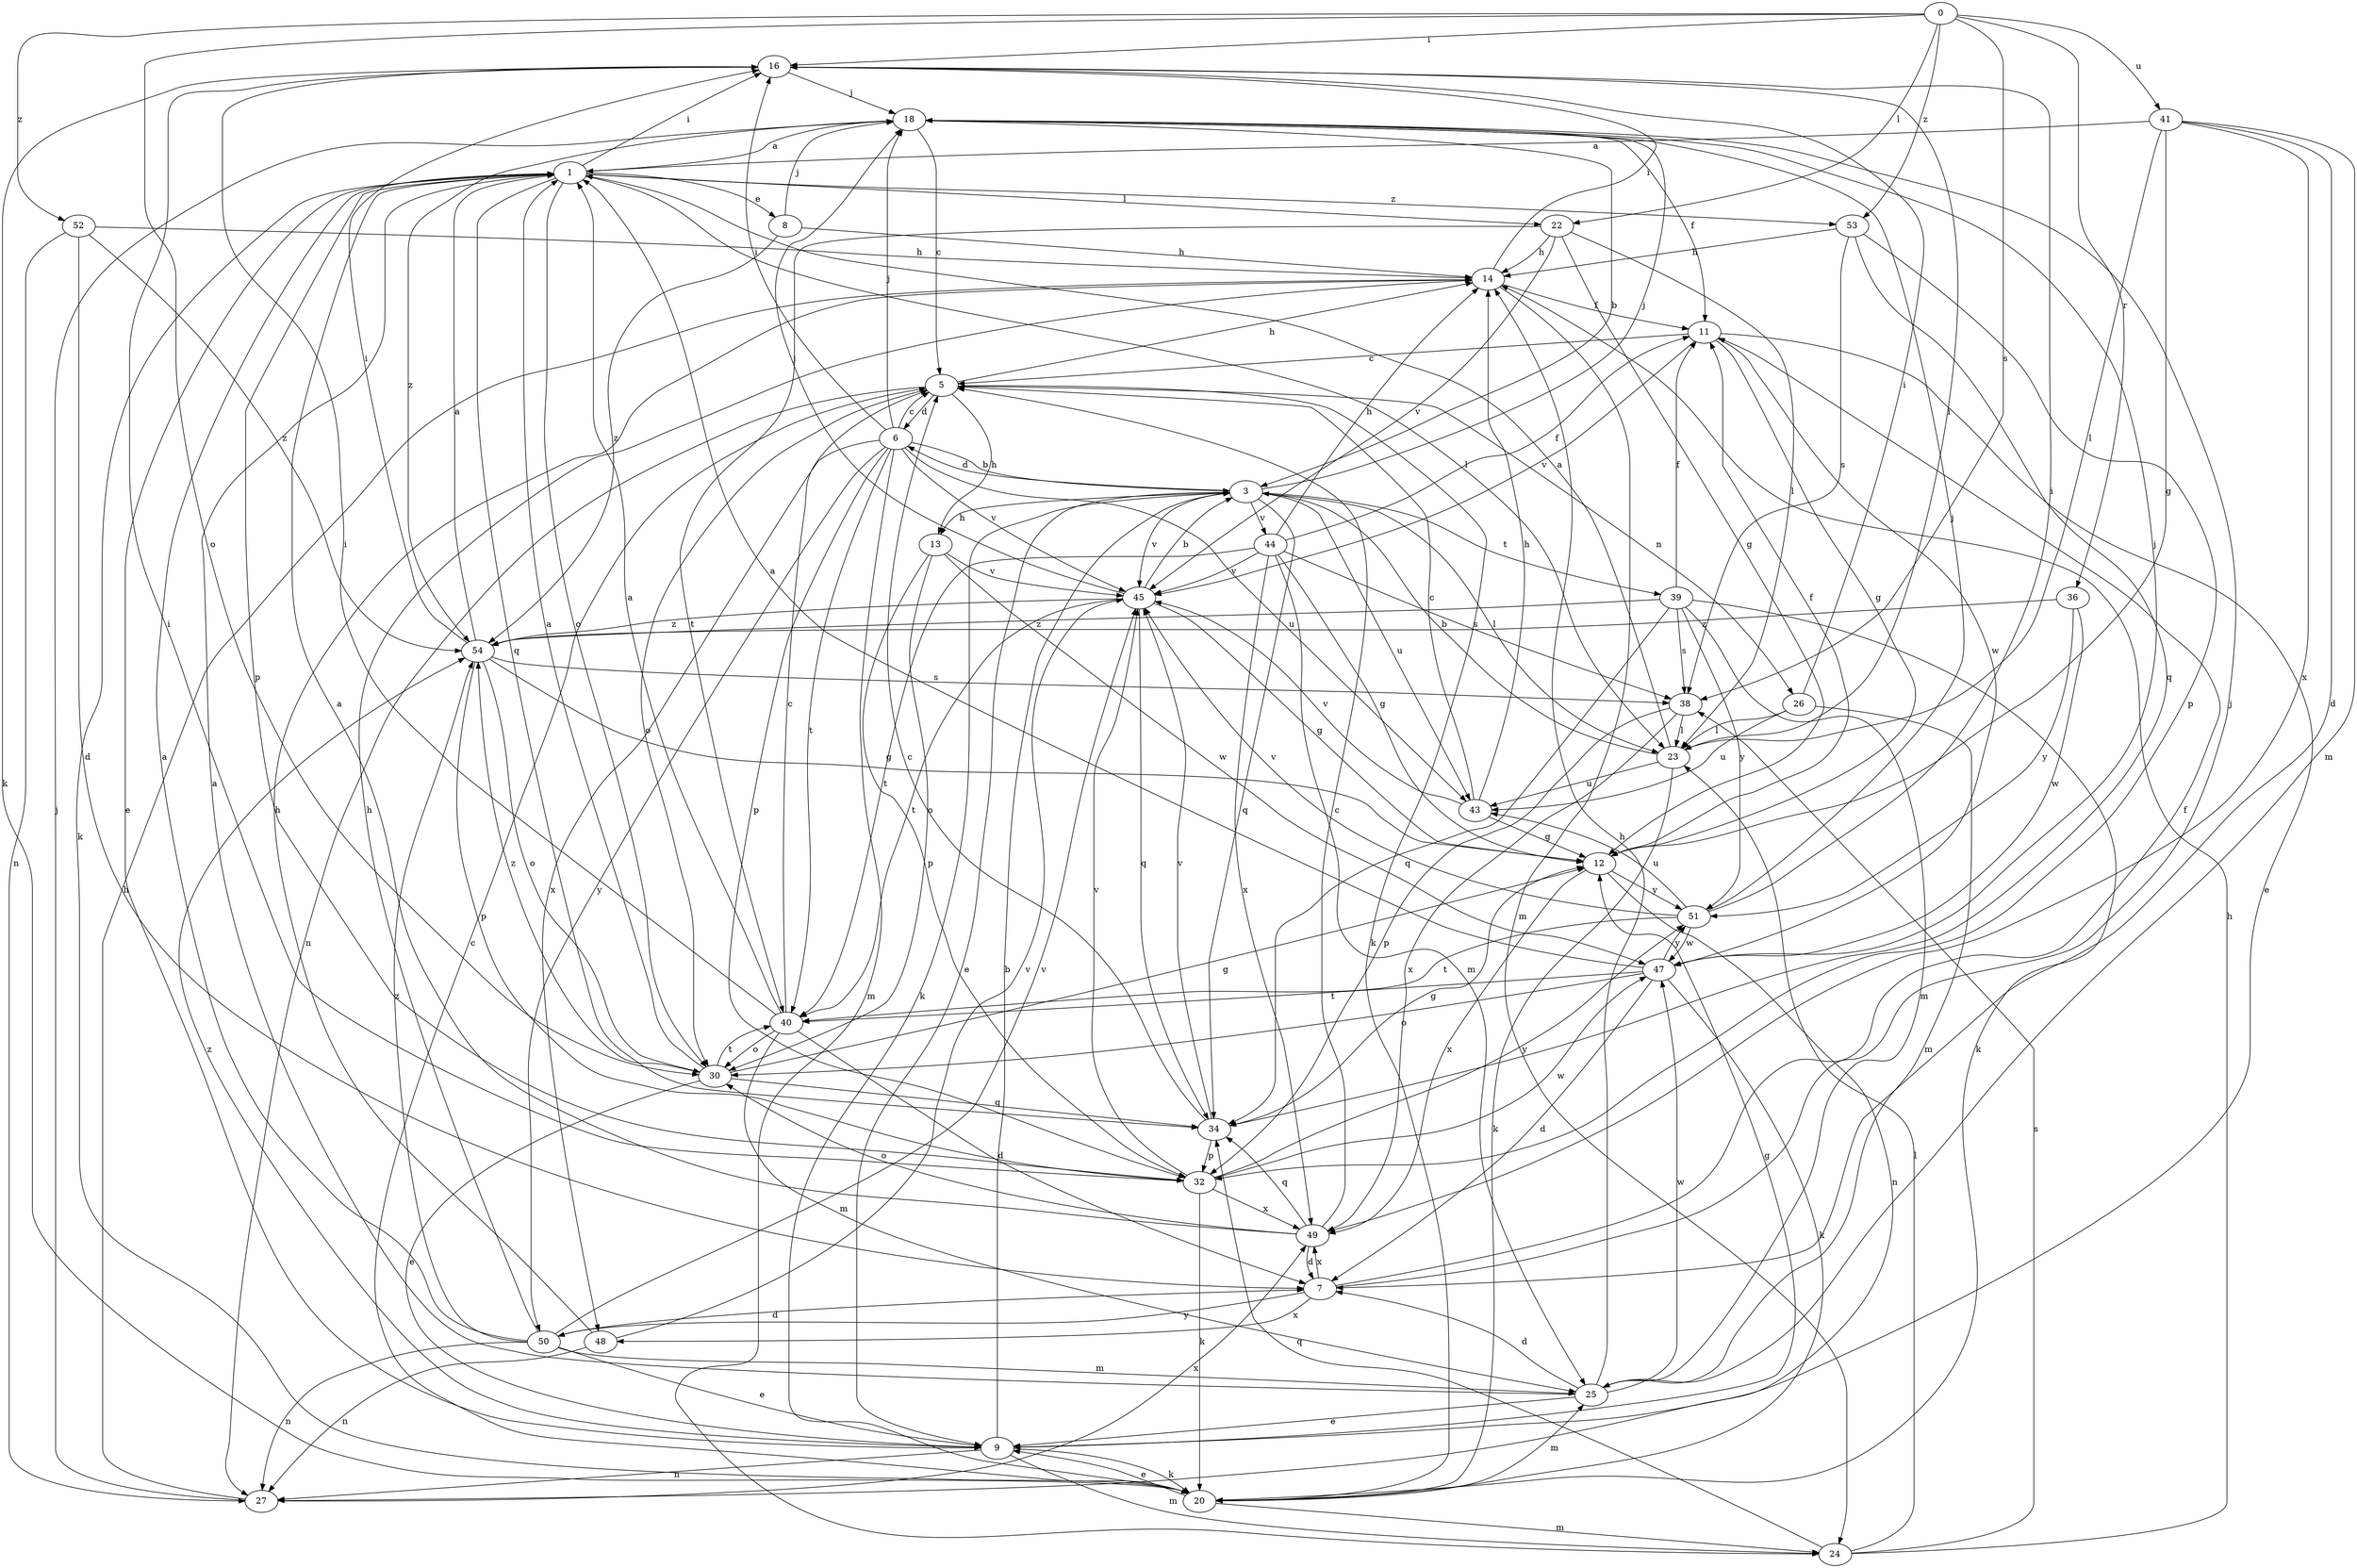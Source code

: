 strict digraph  {
0;
1;
3;
5;
6;
7;
8;
9;
11;
12;
13;
14;
16;
18;
20;
22;
23;
24;
25;
26;
27;
30;
32;
34;
36;
38;
39;
40;
41;
43;
44;
45;
47;
48;
49;
50;
51;
52;
53;
54;
0 -> 16  [label=i];
0 -> 22  [label=l];
0 -> 30  [label=o];
0 -> 36  [label=r];
0 -> 38  [label=s];
0 -> 41  [label=u];
0 -> 52  [label=z];
0 -> 53  [label=z];
1 -> 8  [label=e];
1 -> 9  [label=e];
1 -> 16  [label=i];
1 -> 20  [label=k];
1 -> 22  [label=l];
1 -> 23  [label=l];
1 -> 30  [label=o];
1 -> 32  [label=p];
1 -> 34  [label=q];
1 -> 53  [label=z];
3 -> 6  [label=d];
3 -> 9  [label=e];
3 -> 13  [label=h];
3 -> 18  [label=j];
3 -> 20  [label=k];
3 -> 23  [label=l];
3 -> 34  [label=q];
3 -> 39  [label=t];
3 -> 43  [label=u];
3 -> 44  [label=v];
3 -> 45  [label=v];
5 -> 6  [label=d];
5 -> 13  [label=h];
5 -> 14  [label=h];
5 -> 20  [label=k];
5 -> 26  [label=n];
5 -> 27  [label=n];
5 -> 30  [label=o];
6 -> 3  [label=b];
6 -> 5  [label=c];
6 -> 16  [label=i];
6 -> 18  [label=j];
6 -> 24  [label=m];
6 -> 32  [label=p];
6 -> 40  [label=t];
6 -> 43  [label=u];
6 -> 45  [label=v];
6 -> 48  [label=x];
6 -> 50  [label=y];
7 -> 11  [label=f];
7 -> 18  [label=j];
7 -> 48  [label=x];
7 -> 49  [label=x];
7 -> 50  [label=y];
8 -> 14  [label=h];
8 -> 18  [label=j];
8 -> 54  [label=z];
9 -> 3  [label=b];
9 -> 12  [label=g];
9 -> 20  [label=k];
9 -> 24  [label=m];
9 -> 27  [label=n];
9 -> 54  [label=z];
11 -> 5  [label=c];
11 -> 9  [label=e];
11 -> 12  [label=g];
11 -> 45  [label=v];
11 -> 47  [label=w];
12 -> 11  [label=f];
12 -> 27  [label=n];
12 -> 49  [label=x];
12 -> 51  [label=y];
13 -> 30  [label=o];
13 -> 32  [label=p];
13 -> 45  [label=v];
13 -> 47  [label=w];
14 -> 11  [label=f];
14 -> 16  [label=i];
14 -> 24  [label=m];
16 -> 18  [label=j];
16 -> 20  [label=k];
18 -> 1  [label=a];
18 -> 3  [label=b];
18 -> 5  [label=c];
18 -> 11  [label=f];
18 -> 54  [label=z];
20 -> 5  [label=c];
20 -> 9  [label=e];
20 -> 24  [label=m];
20 -> 25  [label=m];
22 -> 12  [label=g];
22 -> 14  [label=h];
22 -> 23  [label=l];
22 -> 40  [label=t];
22 -> 45  [label=v];
23 -> 1  [label=a];
23 -> 3  [label=b];
23 -> 16  [label=i];
23 -> 20  [label=k];
23 -> 43  [label=u];
24 -> 14  [label=h];
24 -> 23  [label=l];
24 -> 34  [label=q];
24 -> 38  [label=s];
25 -> 1  [label=a];
25 -> 7  [label=d];
25 -> 9  [label=e];
25 -> 14  [label=h];
25 -> 47  [label=w];
26 -> 16  [label=i];
26 -> 23  [label=l];
26 -> 25  [label=m];
26 -> 43  [label=u];
27 -> 14  [label=h];
27 -> 18  [label=j];
27 -> 49  [label=x];
30 -> 1  [label=a];
30 -> 9  [label=e];
30 -> 12  [label=g];
30 -> 34  [label=q];
30 -> 40  [label=t];
30 -> 54  [label=z];
32 -> 16  [label=i];
32 -> 20  [label=k];
32 -> 45  [label=v];
32 -> 47  [label=w];
32 -> 49  [label=x];
32 -> 51  [label=y];
34 -> 5  [label=c];
34 -> 12  [label=g];
34 -> 32  [label=p];
34 -> 45  [label=v];
36 -> 47  [label=w];
36 -> 51  [label=y];
36 -> 54  [label=z];
38 -> 23  [label=l];
38 -> 32  [label=p];
38 -> 49  [label=x];
39 -> 11  [label=f];
39 -> 20  [label=k];
39 -> 25  [label=m];
39 -> 34  [label=q];
39 -> 38  [label=s];
39 -> 51  [label=y];
39 -> 54  [label=z];
40 -> 1  [label=a];
40 -> 5  [label=c];
40 -> 7  [label=d];
40 -> 16  [label=i];
40 -> 25  [label=m];
40 -> 30  [label=o];
41 -> 1  [label=a];
41 -> 7  [label=d];
41 -> 12  [label=g];
41 -> 23  [label=l];
41 -> 25  [label=m];
41 -> 49  [label=x];
43 -> 5  [label=c];
43 -> 12  [label=g];
43 -> 14  [label=h];
43 -> 45  [label=v];
44 -> 11  [label=f];
44 -> 12  [label=g];
44 -> 14  [label=h];
44 -> 25  [label=m];
44 -> 38  [label=s];
44 -> 40  [label=t];
44 -> 45  [label=v];
44 -> 49  [label=x];
45 -> 3  [label=b];
45 -> 12  [label=g];
45 -> 18  [label=j];
45 -> 34  [label=q];
45 -> 40  [label=t];
45 -> 54  [label=z];
47 -> 1  [label=a];
47 -> 7  [label=d];
47 -> 18  [label=j];
47 -> 20  [label=k];
47 -> 30  [label=o];
47 -> 40  [label=t];
47 -> 51  [label=y];
48 -> 14  [label=h];
48 -> 27  [label=n];
48 -> 45  [label=v];
49 -> 1  [label=a];
49 -> 5  [label=c];
49 -> 7  [label=d];
49 -> 30  [label=o];
49 -> 34  [label=q];
50 -> 1  [label=a];
50 -> 7  [label=d];
50 -> 9  [label=e];
50 -> 14  [label=h];
50 -> 25  [label=m];
50 -> 27  [label=n];
50 -> 45  [label=v];
50 -> 54  [label=z];
51 -> 16  [label=i];
51 -> 18  [label=j];
51 -> 40  [label=t];
51 -> 43  [label=u];
51 -> 45  [label=v];
51 -> 47  [label=w];
52 -> 7  [label=d];
52 -> 14  [label=h];
52 -> 27  [label=n];
52 -> 54  [label=z];
53 -> 14  [label=h];
53 -> 32  [label=p];
53 -> 34  [label=q];
53 -> 38  [label=s];
54 -> 1  [label=a];
54 -> 12  [label=g];
54 -> 16  [label=i];
54 -> 30  [label=o];
54 -> 32  [label=p];
54 -> 38  [label=s];
}
